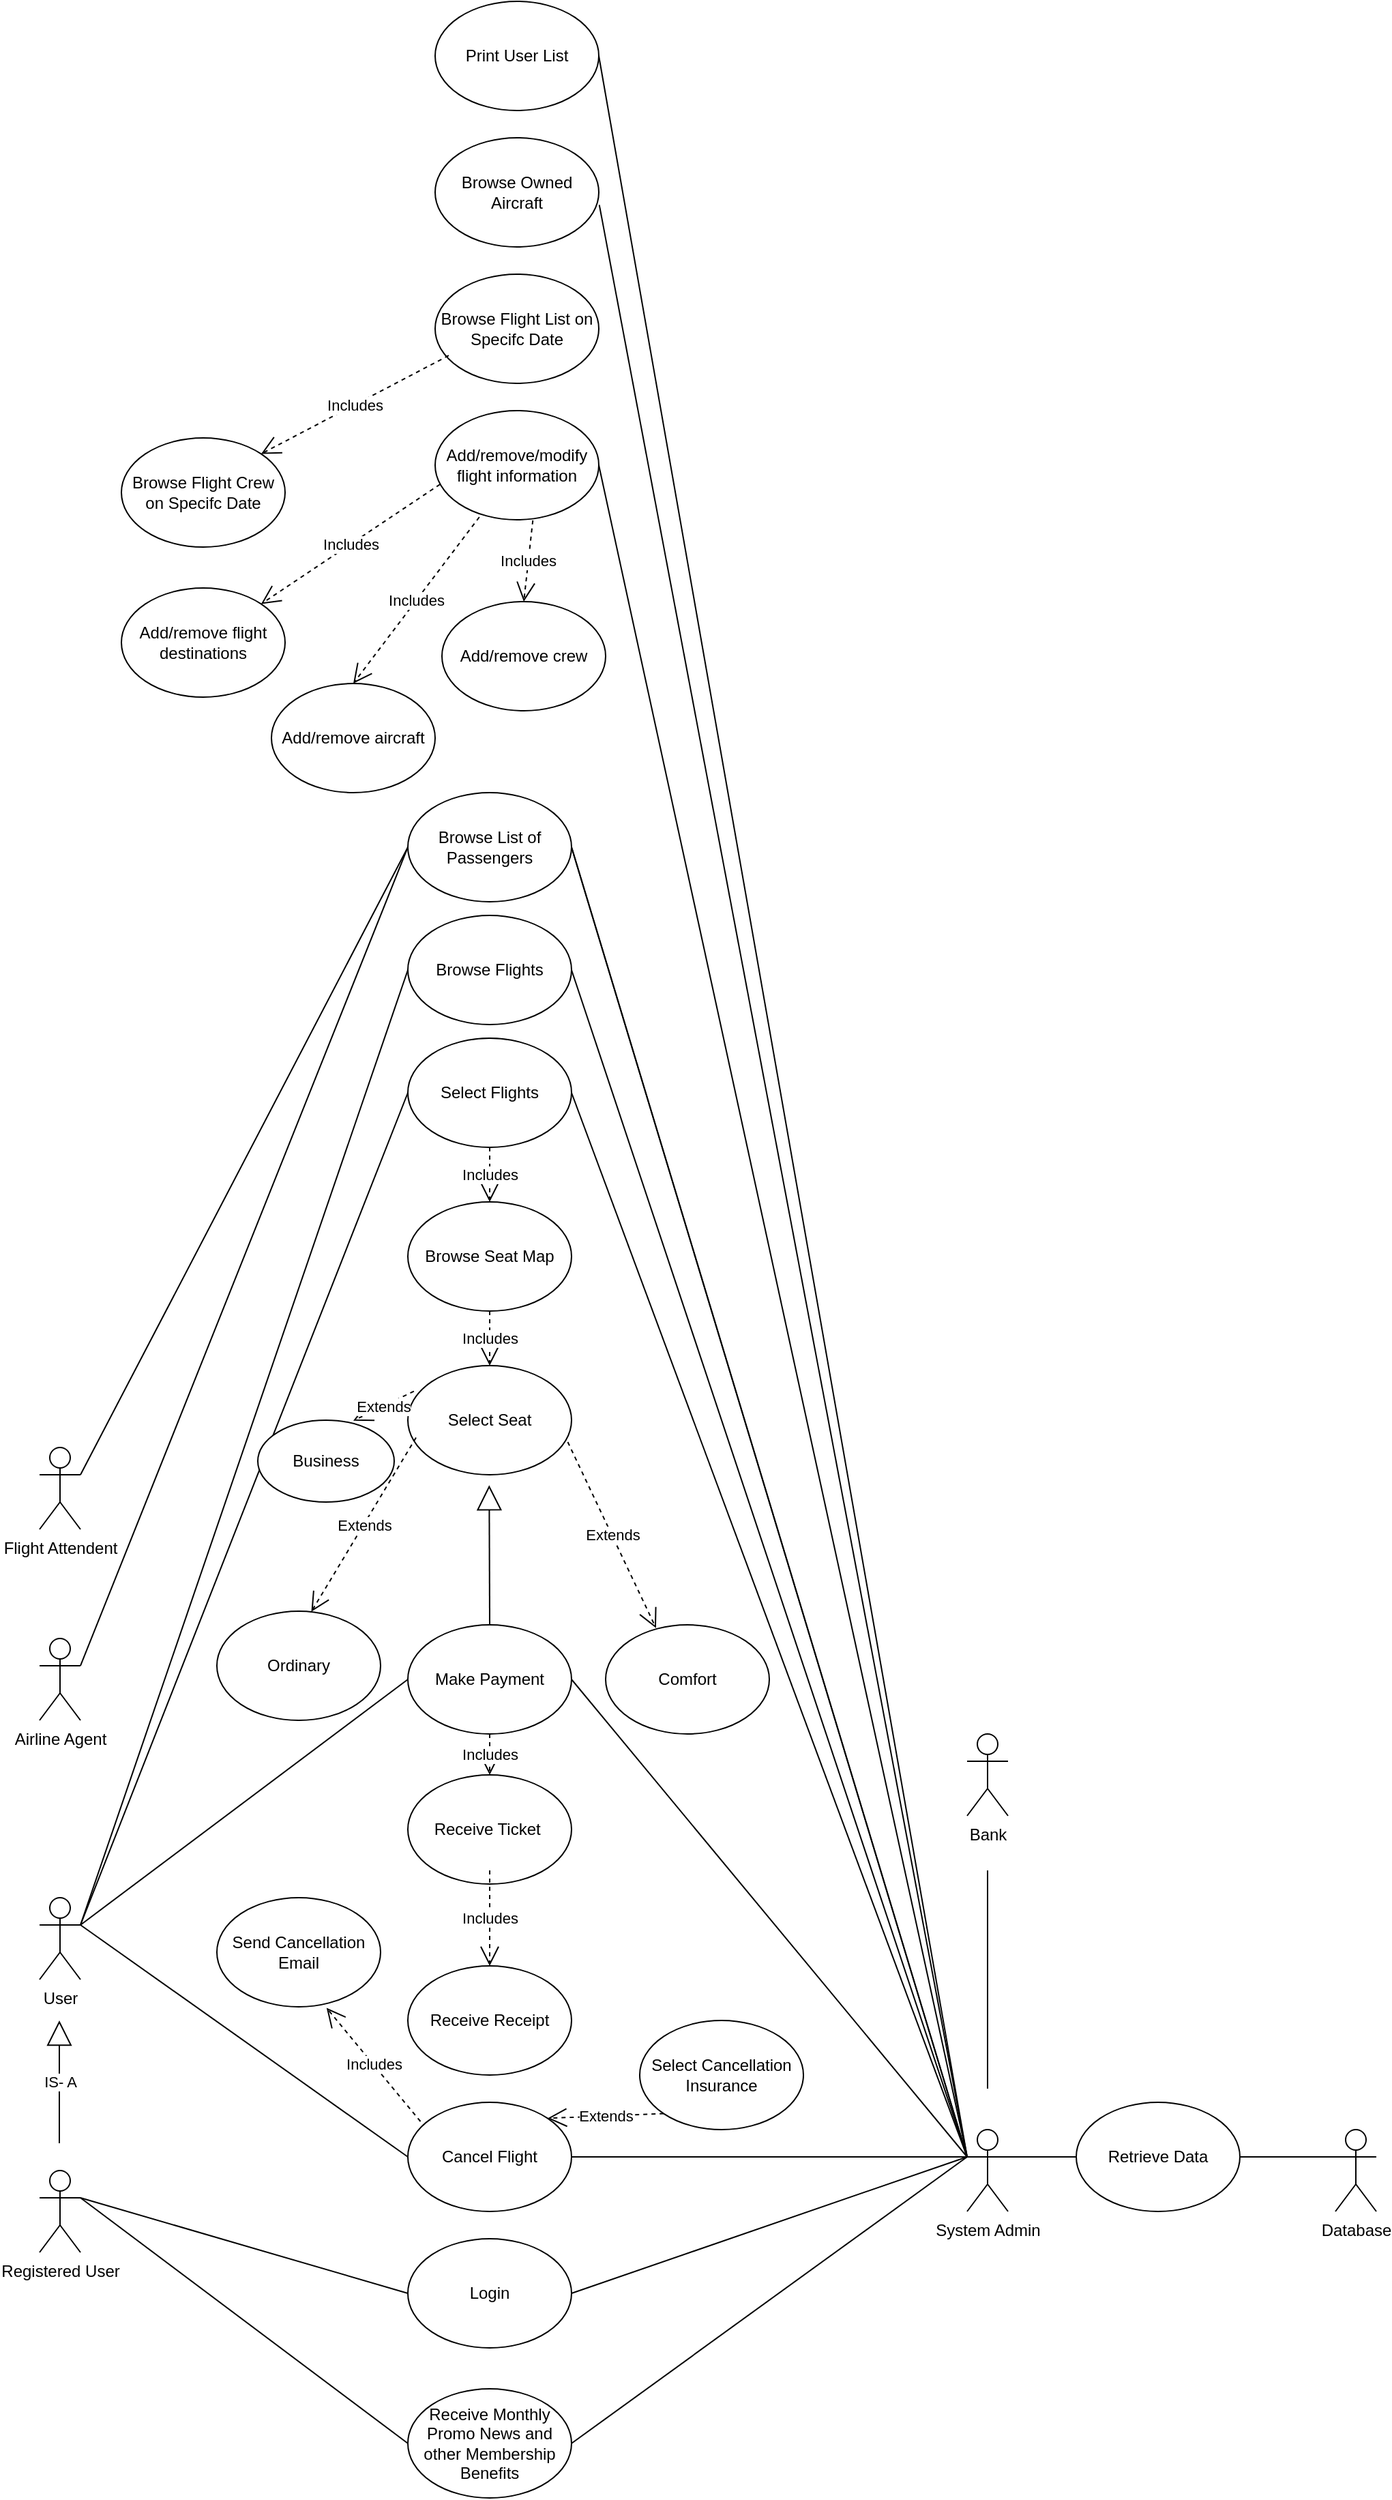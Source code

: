 <mxfile version="22.0.3" type="device">
  <diagram name="Page-1" id="qdFyxSqgyczc50ukwJnV">
    <mxGraphModel dx="1276" dy="2814" grid="1" gridSize="10" guides="1" tooltips="1" connect="1" arrows="1" fold="1" page="1" pageScale="1" pageWidth="850" pageHeight="1100" math="0" shadow="0">
      <root>
        <mxCell id="0" />
        <mxCell id="1" parent="0" />
        <mxCell id="k9qatuvnpu8ZYcSoqn7l-1" value="Registered User" style="shape=umlActor;verticalLabelPosition=bottom;verticalAlign=top;html=1;outlineConnect=0;" parent="1" vertex="1">
          <mxGeometry x="70" y="440" width="30" height="60" as="geometry" />
        </mxCell>
        <mxCell id="k9qatuvnpu8ZYcSoqn7l-3" value="User" style="shape=umlActor;verticalLabelPosition=bottom;verticalAlign=top;html=1;outlineConnect=0;" parent="1" vertex="1">
          <mxGeometry x="70" y="240" width="30" height="60" as="geometry" />
        </mxCell>
        <mxCell id="k9qatuvnpu8ZYcSoqn7l-4" value="IS- A" style="endArrow=block;endSize=16;endFill=0;html=1;rounded=0;" parent="1" edge="1">
          <mxGeometry width="160" relative="1" as="geometry">
            <mxPoint x="84.5" y="420" as="sourcePoint" />
            <mxPoint x="84.5" y="330" as="targetPoint" />
          </mxGeometry>
        </mxCell>
        <mxCell id="k9qatuvnpu8ZYcSoqn7l-5" value="Receive Monthly Promo News and other Membership Benefits" style="ellipse;whiteSpace=wrap;html=1;" parent="1" vertex="1">
          <mxGeometry x="340" y="600" width="120" height="80" as="geometry" />
        </mxCell>
        <mxCell id="k9qatuvnpu8ZYcSoqn7l-8" value="" style="endArrow=none;html=1;rounded=0;exitX=1;exitY=0.333;exitDx=0;exitDy=0;exitPerimeter=0;entryX=0;entryY=0.5;entryDx=0;entryDy=0;" parent="1" source="k9qatuvnpu8ZYcSoqn7l-1" target="k9qatuvnpu8ZYcSoqn7l-5" edge="1">
          <mxGeometry width="50" height="50" relative="1" as="geometry">
            <mxPoint x="520" y="650" as="sourcePoint" />
            <mxPoint x="570" y="600" as="targetPoint" />
          </mxGeometry>
        </mxCell>
        <mxCell id="k9qatuvnpu8ZYcSoqn7l-10" value="System Admin" style="shape=umlActor;verticalLabelPosition=bottom;verticalAlign=top;html=1;outlineConnect=0;" parent="1" vertex="1">
          <mxGeometry x="750" y="410" width="30" height="60" as="geometry" />
        </mxCell>
        <mxCell id="k9qatuvnpu8ZYcSoqn7l-11" value="" style="endArrow=none;html=1;rounded=0;exitX=1;exitY=0.5;exitDx=0;exitDy=0;entryX=0;entryY=0.333;entryDx=0;entryDy=0;entryPerimeter=0;" parent="1" source="k9qatuvnpu8ZYcSoqn7l-5" target="k9qatuvnpu8ZYcSoqn7l-10" edge="1">
          <mxGeometry width="50" height="50" relative="1" as="geometry">
            <mxPoint x="520" y="650" as="sourcePoint" />
            <mxPoint x="570" y="600" as="targetPoint" />
          </mxGeometry>
        </mxCell>
        <mxCell id="k9qatuvnpu8ZYcSoqn7l-15" value="Login" style="ellipse;whiteSpace=wrap;html=1;" parent="1" vertex="1">
          <mxGeometry x="340" y="490" width="120" height="80" as="geometry" />
        </mxCell>
        <mxCell id="k9qatuvnpu8ZYcSoqn7l-16" value="" style="endArrow=none;html=1;rounded=0;exitX=1;exitY=0.333;exitDx=0;exitDy=0;exitPerimeter=0;entryX=0;entryY=0.5;entryDx=0;entryDy=0;" parent="1" source="k9qatuvnpu8ZYcSoqn7l-1" target="k9qatuvnpu8ZYcSoqn7l-15" edge="1">
          <mxGeometry width="50" height="50" relative="1" as="geometry">
            <mxPoint x="520" y="650" as="sourcePoint" />
            <mxPoint x="570" y="600" as="targetPoint" />
          </mxGeometry>
        </mxCell>
        <mxCell id="k9qatuvnpu8ZYcSoqn7l-17" value="" style="endArrow=none;html=1;rounded=0;exitX=1;exitY=0.5;exitDx=0;exitDy=0;entryX=0;entryY=0.333;entryDx=0;entryDy=0;entryPerimeter=0;" parent="1" source="k9qatuvnpu8ZYcSoqn7l-15" target="k9qatuvnpu8ZYcSoqn7l-10" edge="1">
          <mxGeometry width="50" height="50" relative="1" as="geometry">
            <mxPoint x="520" y="650" as="sourcePoint" />
            <mxPoint x="570" y="600" as="targetPoint" />
          </mxGeometry>
        </mxCell>
        <mxCell id="k9qatuvnpu8ZYcSoqn7l-18" value="" style="endArrow=none;html=1;rounded=0;exitX=1;exitY=0.333;exitDx=0;exitDy=0;exitPerimeter=0;" parent="1" source="k9qatuvnpu8ZYcSoqn7l-10" target="k9qatuvnpu8ZYcSoqn7l-19" edge="1">
          <mxGeometry width="50" height="50" relative="1" as="geometry">
            <mxPoint x="650" y="620" as="sourcePoint" />
            <mxPoint x="850" y="430" as="targetPoint" />
          </mxGeometry>
        </mxCell>
        <mxCell id="k9qatuvnpu8ZYcSoqn7l-19" value="Retrieve Data" style="ellipse;whiteSpace=wrap;html=1;" parent="1" vertex="1">
          <mxGeometry x="830" y="390" width="120" height="80" as="geometry" />
        </mxCell>
        <mxCell id="k9qatuvnpu8ZYcSoqn7l-20" value="Database" style="shape=umlActor;verticalLabelPosition=bottom;verticalAlign=top;html=1;outlineConnect=0;" parent="1" vertex="1">
          <mxGeometry x="1020" y="410" width="30" height="60" as="geometry" />
        </mxCell>
        <mxCell id="k9qatuvnpu8ZYcSoqn7l-21" value="" style="endArrow=none;html=1;rounded=0;entryX=0;entryY=0.333;entryDx=0;entryDy=0;entryPerimeter=0;exitX=1;exitY=0.5;exitDx=0;exitDy=0;" parent="1" source="k9qatuvnpu8ZYcSoqn7l-19" target="k9qatuvnpu8ZYcSoqn7l-20" edge="1">
          <mxGeometry width="50" height="50" relative="1" as="geometry">
            <mxPoint x="650" y="620" as="sourcePoint" />
            <mxPoint x="700" y="570" as="targetPoint" />
          </mxGeometry>
        </mxCell>
        <mxCell id="k9qatuvnpu8ZYcSoqn7l-22" value="Select Flights" style="ellipse;whiteSpace=wrap;html=1;" parent="1" vertex="1">
          <mxGeometry x="340" y="-390" width="120" height="80" as="geometry" />
        </mxCell>
        <mxCell id="k9qatuvnpu8ZYcSoqn7l-24" value="Select Seat" style="ellipse;whiteSpace=wrap;html=1;" parent="1" vertex="1">
          <mxGeometry x="340" y="-150" width="120" height="80" as="geometry" />
        </mxCell>
        <mxCell id="k9qatuvnpu8ZYcSoqn7l-25" value="Make Payment" style="ellipse;whiteSpace=wrap;html=1;" parent="1" vertex="1">
          <mxGeometry x="340" y="40" width="120" height="80" as="geometry" />
        </mxCell>
        <mxCell id="k9qatuvnpu8ZYcSoqn7l-26" value="Cancel Flight" style="ellipse;whiteSpace=wrap;html=1;" parent="1" vertex="1">
          <mxGeometry x="340" y="390" width="120" height="80" as="geometry" />
        </mxCell>
        <mxCell id="k9qatuvnpu8ZYcSoqn7l-28" value="Send Cancellation Email" style="ellipse;whiteSpace=wrap;html=1;" parent="1" vertex="1">
          <mxGeometry x="200" y="240" width="120" height="80" as="geometry" />
        </mxCell>
        <mxCell id="k9qatuvnpu8ZYcSoqn7l-32" value="Browse Seat Map" style="ellipse;whiteSpace=wrap;html=1;" parent="1" vertex="1">
          <mxGeometry x="340" y="-270" width="120" height="80" as="geometry" />
        </mxCell>
        <mxCell id="k9qatuvnpu8ZYcSoqn7l-33" value="Browse Flights" style="ellipse;whiteSpace=wrap;html=1;" parent="1" vertex="1">
          <mxGeometry x="340" y="-480" width="120" height="80" as="geometry" />
        </mxCell>
        <mxCell id="k9qatuvnpu8ZYcSoqn7l-37" value="Add/remove crew" style="ellipse;whiteSpace=wrap;html=1;" parent="1" vertex="1">
          <mxGeometry x="365" y="-710" width="120" height="80" as="geometry" />
        </mxCell>
        <mxCell id="k9qatuvnpu8ZYcSoqn7l-38" value="Add/remove aircraft" style="ellipse;whiteSpace=wrap;html=1;" parent="1" vertex="1">
          <mxGeometry x="240" y="-650" width="120" height="80" as="geometry" />
        </mxCell>
        <mxCell id="k9qatuvnpu8ZYcSoqn7l-39" value="Add/remove flight destinations" style="ellipse;whiteSpace=wrap;html=1;" parent="1" vertex="1">
          <mxGeometry x="130" y="-720" width="120" height="80" as="geometry" />
        </mxCell>
        <mxCell id="k9qatuvnpu8ZYcSoqn7l-40" value="Add/remove/modify flight information" style="ellipse;whiteSpace=wrap;html=1;" parent="1" vertex="1">
          <mxGeometry x="360" y="-850" width="120" height="80" as="geometry" />
        </mxCell>
        <mxCell id="k9qatuvnpu8ZYcSoqn7l-41" value="Print User List" style="ellipse;whiteSpace=wrap;html=1;" parent="1" vertex="1">
          <mxGeometry x="360" y="-1150" width="120" height="80" as="geometry" />
        </mxCell>
        <mxCell id="k9qatuvnpu8ZYcSoqn7l-42" value="Browse List of Passengers" style="ellipse;whiteSpace=wrap;html=1;" parent="1" vertex="1">
          <mxGeometry x="340" y="-570" width="120" height="80" as="geometry" />
        </mxCell>
        <mxCell id="k9qatuvnpu8ZYcSoqn7l-43" value="" style="endArrow=none;html=1;rounded=0;entryX=1;entryY=0.333;entryDx=0;entryDy=0;entryPerimeter=0;exitX=0;exitY=0.5;exitDx=0;exitDy=0;" parent="1" source="k9qatuvnpu8ZYcSoqn7l-26" target="k9qatuvnpu8ZYcSoqn7l-3" edge="1">
          <mxGeometry width="50" height="50" relative="1" as="geometry">
            <mxPoint x="180" y="430" as="sourcePoint" />
            <mxPoint x="140" y="300" as="targetPoint" />
          </mxGeometry>
        </mxCell>
        <mxCell id="k9qatuvnpu8ZYcSoqn7l-44" value="" style="endArrow=none;html=1;rounded=0;exitX=1;exitY=0.5;exitDx=0;exitDy=0;entryX=0;entryY=0.333;entryDx=0;entryDy=0;entryPerimeter=0;" parent="1" source="k9qatuvnpu8ZYcSoqn7l-26" target="k9qatuvnpu8ZYcSoqn7l-10" edge="1">
          <mxGeometry width="50" height="50" relative="1" as="geometry">
            <mxPoint x="600" y="550" as="sourcePoint" />
            <mxPoint x="650" y="500" as="targetPoint" />
          </mxGeometry>
        </mxCell>
        <mxCell id="k9qatuvnpu8ZYcSoqn7l-45" value="Select Cancellation Insurance" style="ellipse;whiteSpace=wrap;html=1;" parent="1" vertex="1">
          <mxGeometry x="510" y="330" width="120" height="80" as="geometry" />
        </mxCell>
        <mxCell id="k9qatuvnpu8ZYcSoqn7l-46" value="Extends" style="endArrow=open;endSize=12;dashed=1;html=1;rounded=0;exitX=0;exitY=1;exitDx=0;exitDy=0;entryX=1;entryY=0;entryDx=0;entryDy=0;" parent="1" source="k9qatuvnpu8ZYcSoqn7l-45" target="k9qatuvnpu8ZYcSoqn7l-26" edge="1">
          <mxGeometry width="160" relative="1" as="geometry">
            <mxPoint x="540" y="480" as="sourcePoint" />
            <mxPoint x="700" y="480" as="targetPoint" />
          </mxGeometry>
        </mxCell>
        <mxCell id="k9qatuvnpu8ZYcSoqn7l-47" value="Receive Ticket&amp;nbsp;" style="ellipse;whiteSpace=wrap;html=1;" parent="1" vertex="1">
          <mxGeometry x="340" y="150" width="120" height="80" as="geometry" />
        </mxCell>
        <mxCell id="k9qatuvnpu8ZYcSoqn7l-48" value="Receive Receipt" style="ellipse;whiteSpace=wrap;html=1;" parent="1" vertex="1">
          <mxGeometry x="340" y="290" width="120" height="80" as="geometry" />
        </mxCell>
        <mxCell id="k9qatuvnpu8ZYcSoqn7l-49" value="" style="endArrow=none;html=1;rounded=0;exitX=1;exitY=0.333;exitDx=0;exitDy=0;exitPerimeter=0;entryX=0;entryY=0.5;entryDx=0;entryDy=0;" parent="1" source="k9qatuvnpu8ZYcSoqn7l-3" target="k9qatuvnpu8ZYcSoqn7l-33" edge="1">
          <mxGeometry width="50" height="50" relative="1" as="geometry">
            <mxPoint x="600" y="170" as="sourcePoint" />
            <mxPoint x="650" y="120" as="targetPoint" />
          </mxGeometry>
        </mxCell>
        <mxCell id="k9qatuvnpu8ZYcSoqn7l-50" value="" style="endArrow=none;html=1;rounded=0;exitX=1;exitY=0.333;exitDx=0;exitDy=0;exitPerimeter=0;entryX=0;entryY=0.5;entryDx=0;entryDy=0;" parent="1" source="k9qatuvnpu8ZYcSoqn7l-3" target="k9qatuvnpu8ZYcSoqn7l-22" edge="1">
          <mxGeometry width="50" height="50" relative="1" as="geometry">
            <mxPoint x="600" y="270" as="sourcePoint" />
            <mxPoint x="650" y="220" as="targetPoint" />
          </mxGeometry>
        </mxCell>
        <mxCell id="k9qatuvnpu8ZYcSoqn7l-51" value="Includes" style="endArrow=open;endSize=12;dashed=1;html=1;rounded=0;exitX=0.5;exitY=1;exitDx=0;exitDy=0;entryX=0.5;entryY=0;entryDx=0;entryDy=0;" parent="1" source="k9qatuvnpu8ZYcSoqn7l-22" target="k9qatuvnpu8ZYcSoqn7l-32" edge="1">
          <mxGeometry width="160" relative="1" as="geometry">
            <mxPoint x="540" y="-160" as="sourcePoint" />
            <mxPoint x="700" y="-160" as="targetPoint" />
          </mxGeometry>
        </mxCell>
        <mxCell id="k9qatuvnpu8ZYcSoqn7l-52" value="Includes" style="endArrow=open;endSize=12;dashed=1;html=1;rounded=0;exitX=0.5;exitY=1;exitDx=0;exitDy=0;entryX=0.5;entryY=0;entryDx=0;entryDy=0;" parent="1" source="k9qatuvnpu8ZYcSoqn7l-32" target="k9qatuvnpu8ZYcSoqn7l-24" edge="1">
          <mxGeometry width="160" relative="1" as="geometry">
            <mxPoint x="540" y="-160" as="sourcePoint" />
            <mxPoint x="700" y="-160" as="targetPoint" />
          </mxGeometry>
        </mxCell>
        <mxCell id="k9qatuvnpu8ZYcSoqn7l-53" value="" style="endArrow=block;endSize=16;endFill=0;html=1;rounded=0;exitX=0.5;exitY=0;exitDx=0;exitDy=0;entryX=0.497;entryY=1.095;entryDx=0;entryDy=0;entryPerimeter=0;" parent="1" source="k9qatuvnpu8ZYcSoqn7l-25" target="k9qatuvnpu8ZYcSoqn7l-24" edge="1">
          <mxGeometry width="160" relative="1" as="geometry">
            <mxPoint x="540" y="-60" as="sourcePoint" />
            <mxPoint x="700" y="-60" as="targetPoint" />
          </mxGeometry>
        </mxCell>
        <mxCell id="k9qatuvnpu8ZYcSoqn7l-55" value="Includes" style="endArrow=open;endSize=12;dashed=1;html=1;rounded=0;exitX=0.5;exitY=1;exitDx=0;exitDy=0;entryX=0.5;entryY=0;entryDx=0;entryDy=0;" parent="1" source="k9qatuvnpu8ZYcSoqn7l-25" target="k9qatuvnpu8ZYcSoqn7l-47" edge="1">
          <mxGeometry width="160" relative="1" as="geometry">
            <mxPoint x="290" y="140" as="sourcePoint" />
            <mxPoint x="290" y="200" as="targetPoint" />
          </mxGeometry>
        </mxCell>
        <mxCell id="k9qatuvnpu8ZYcSoqn7l-56" value="Includes" style="endArrow=open;endSize=12;dashed=1;html=1;rounded=0;entryX=0.5;entryY=0;entryDx=0;entryDy=0;" parent="1" target="k9qatuvnpu8ZYcSoqn7l-48" edge="1">
          <mxGeometry width="160" relative="1" as="geometry">
            <mxPoint x="400" y="220" as="sourcePoint" />
            <mxPoint x="410" y="150" as="targetPoint" />
          </mxGeometry>
        </mxCell>
        <mxCell id="k9qatuvnpu8ZYcSoqn7l-57" value="" style="endArrow=none;html=1;rounded=0;exitX=1;exitY=0.333;exitDx=0;exitDy=0;exitPerimeter=0;entryX=0;entryY=0.5;entryDx=0;entryDy=0;" parent="1" source="k9qatuvnpu8ZYcSoqn7l-3" target="k9qatuvnpu8ZYcSoqn7l-25" edge="1">
          <mxGeometry width="50" height="50" relative="1" as="geometry">
            <mxPoint x="600" y="170" as="sourcePoint" />
            <mxPoint x="650" y="120" as="targetPoint" />
          </mxGeometry>
        </mxCell>
        <mxCell id="k9qatuvnpu8ZYcSoqn7l-58" value="Includes" style="endArrow=open;endSize=12;dashed=1;html=1;rounded=0;exitX=0.077;exitY=0.175;exitDx=0;exitDy=0;entryX=0.67;entryY=1.01;entryDx=0;entryDy=0;entryPerimeter=0;exitPerimeter=0;" parent="1" source="k9qatuvnpu8ZYcSoqn7l-26" target="k9qatuvnpu8ZYcSoqn7l-28" edge="1">
          <mxGeometry width="160" relative="1" as="geometry">
            <mxPoint x="410" y="110" as="sourcePoint" />
            <mxPoint x="410" y="170" as="targetPoint" />
          </mxGeometry>
        </mxCell>
        <mxCell id="k9qatuvnpu8ZYcSoqn7l-60" value="" style="endArrow=none;html=1;rounded=0;exitX=1;exitY=0.5;exitDx=0;exitDy=0;" parent="1" source="k9qatuvnpu8ZYcSoqn7l-25" edge="1">
          <mxGeometry width="50" height="50" relative="1" as="geometry">
            <mxPoint x="600" y="270" as="sourcePoint" />
            <mxPoint x="750" y="430" as="targetPoint" />
          </mxGeometry>
        </mxCell>
        <mxCell id="k9qatuvnpu8ZYcSoqn7l-62" value="Bank" style="shape=umlActor;verticalLabelPosition=bottom;verticalAlign=top;html=1;outlineConnect=0;" parent="1" vertex="1">
          <mxGeometry x="750" y="120" width="30" height="60" as="geometry" />
        </mxCell>
        <mxCell id="k9qatuvnpu8ZYcSoqn7l-63" value="" style="endArrow=none;html=1;rounded=0;" parent="1" edge="1">
          <mxGeometry width="50" height="50" relative="1" as="geometry">
            <mxPoint x="765" y="380" as="sourcePoint" />
            <mxPoint x="765" y="220" as="targetPoint" />
          </mxGeometry>
        </mxCell>
        <mxCell id="k9qatuvnpu8ZYcSoqn7l-64" value="" style="endArrow=none;html=1;rounded=0;exitX=1;exitY=0.5;exitDx=0;exitDy=0;entryX=0;entryY=0.333;entryDx=0;entryDy=0;entryPerimeter=0;" parent="1" source="k9qatuvnpu8ZYcSoqn7l-22" target="k9qatuvnpu8ZYcSoqn7l-10" edge="1">
          <mxGeometry width="50" height="50" relative="1" as="geometry">
            <mxPoint x="600" y="-130" as="sourcePoint" />
            <mxPoint x="650" y="-180" as="targetPoint" />
          </mxGeometry>
        </mxCell>
        <mxCell id="k9qatuvnpu8ZYcSoqn7l-65" value="" style="endArrow=none;html=1;rounded=0;entryX=0;entryY=0.333;entryDx=0;entryDy=0;entryPerimeter=0;exitX=1;exitY=0.5;exitDx=0;exitDy=0;" parent="1" source="k9qatuvnpu8ZYcSoqn7l-33" target="k9qatuvnpu8ZYcSoqn7l-10" edge="1">
          <mxGeometry width="50" height="50" relative="1" as="geometry">
            <mxPoint x="600" y="270" as="sourcePoint" />
            <mxPoint x="650" y="220" as="targetPoint" />
          </mxGeometry>
        </mxCell>
        <mxCell id="k9qatuvnpu8ZYcSoqn7l-66" value="Airline Agent" style="shape=umlActor;verticalLabelPosition=bottom;verticalAlign=top;html=1;outlineConnect=0;" parent="1" vertex="1">
          <mxGeometry x="70" y="50" width="30" height="60" as="geometry" />
        </mxCell>
        <mxCell id="k9qatuvnpu8ZYcSoqn7l-67" value="" style="endArrow=none;html=1;rounded=0;exitX=1;exitY=0.333;exitDx=0;exitDy=0;exitPerimeter=0;entryX=0;entryY=0.5;entryDx=0;entryDy=0;" parent="1" source="k9qatuvnpu8ZYcSoqn7l-66" target="k9qatuvnpu8ZYcSoqn7l-42" edge="1">
          <mxGeometry width="50" height="50" relative="1" as="geometry">
            <mxPoint x="600" y="-130" as="sourcePoint" />
            <mxPoint x="650" y="-180" as="targetPoint" />
          </mxGeometry>
        </mxCell>
        <mxCell id="k9qatuvnpu8ZYcSoqn7l-68" value="" style="endArrow=none;html=1;rounded=0;exitX=1;exitY=0.5;exitDx=0;exitDy=0;entryX=0;entryY=0.333;entryDx=0;entryDy=0;entryPerimeter=0;" parent="1" source="k9qatuvnpu8ZYcSoqn7l-42" target="k9qatuvnpu8ZYcSoqn7l-10" edge="1">
          <mxGeometry width="50" height="50" relative="1" as="geometry">
            <mxPoint x="600" y="-230" as="sourcePoint" />
            <mxPoint x="650" y="-280" as="targetPoint" />
          </mxGeometry>
        </mxCell>
        <mxCell id="k9qatuvnpu8ZYcSoqn7l-69" value="Flight Attendent" style="shape=umlActor;verticalLabelPosition=bottom;verticalAlign=top;html=1;outlineConnect=0;" parent="1" vertex="1">
          <mxGeometry x="70" y="-90" width="30" height="60" as="geometry" />
        </mxCell>
        <mxCell id="k9qatuvnpu8ZYcSoqn7l-70" value="" style="endArrow=none;html=1;rounded=0;exitX=1;exitY=0.333;exitDx=0;exitDy=0;exitPerimeter=0;entryX=0;entryY=0.5;entryDx=0;entryDy=0;" parent="1" source="k9qatuvnpu8ZYcSoqn7l-69" target="k9qatuvnpu8ZYcSoqn7l-42" edge="1">
          <mxGeometry width="50" height="50" relative="1" as="geometry">
            <mxPoint x="600" y="-130" as="sourcePoint" />
            <mxPoint x="650" y="-180" as="targetPoint" />
          </mxGeometry>
        </mxCell>
        <mxCell id="k9qatuvnpu8ZYcSoqn7l-71" value="" style="endArrow=none;html=1;rounded=0;exitX=1;exitY=0.5;exitDx=0;exitDy=0;" parent="1" source="k9qatuvnpu8ZYcSoqn7l-42" edge="1">
          <mxGeometry width="50" height="50" relative="1" as="geometry">
            <mxPoint x="600" y="-330" as="sourcePoint" />
            <mxPoint x="750" y="430" as="targetPoint" />
          </mxGeometry>
        </mxCell>
        <mxCell id="k9qatuvnpu8ZYcSoqn7l-72" value="Browse Owned Aircraft" style="ellipse;whiteSpace=wrap;html=1;" parent="1" vertex="1">
          <mxGeometry x="360" y="-1050" width="120" height="80" as="geometry" />
        </mxCell>
        <mxCell id="k9qatuvnpu8ZYcSoqn7l-73" value="" style="endArrow=none;html=1;rounded=0;exitX=1.003;exitY=0.615;exitDx=0;exitDy=0;exitPerimeter=0;" parent="1" source="k9qatuvnpu8ZYcSoqn7l-72" edge="1">
          <mxGeometry width="50" height="50" relative="1" as="geometry">
            <mxPoint x="600" y="-630" as="sourcePoint" />
            <mxPoint x="750" y="430" as="targetPoint" />
          </mxGeometry>
        </mxCell>
        <mxCell id="k9qatuvnpu8ZYcSoqn7l-74" value="Browse Flight List on Specifc Date" style="ellipse;whiteSpace=wrap;html=1;" parent="1" vertex="1">
          <mxGeometry x="360" y="-950" width="120" height="80" as="geometry" />
        </mxCell>
        <mxCell id="k9qatuvnpu8ZYcSoqn7l-75" value="Browse Flight Crew on Specifc Date" style="ellipse;whiteSpace=wrap;html=1;" parent="1" vertex="1">
          <mxGeometry x="130" y="-830" width="120" height="80" as="geometry" />
        </mxCell>
        <mxCell id="k9qatuvnpu8ZYcSoqn7l-76" value="Includes" style="endArrow=open;endSize=12;dashed=1;html=1;rounded=0;exitX=0.083;exitY=0.745;exitDx=0;exitDy=0;entryX=1;entryY=0;entryDx=0;entryDy=0;exitPerimeter=0;" parent="1" source="k9qatuvnpu8ZYcSoqn7l-74" target="k9qatuvnpu8ZYcSoqn7l-75" edge="1">
          <mxGeometry width="160" relative="1" as="geometry">
            <mxPoint x="340" y="-810" as="sourcePoint" />
            <mxPoint x="340" y="-750" as="targetPoint" />
          </mxGeometry>
        </mxCell>
        <mxCell id="k9qatuvnpu8ZYcSoqn7l-77" value="" style="endArrow=none;html=1;rounded=0;exitX=1;exitY=0.5;exitDx=0;exitDy=0;" parent="1" source="k9qatuvnpu8ZYcSoqn7l-41" edge="1">
          <mxGeometry width="50" height="50" relative="1" as="geometry">
            <mxPoint x="600" y="-830" as="sourcePoint" />
            <mxPoint x="750" y="430" as="targetPoint" />
          </mxGeometry>
        </mxCell>
        <mxCell id="k9qatuvnpu8ZYcSoqn7l-78" value="" style="endArrow=none;html=1;rounded=0;exitX=1;exitY=0.5;exitDx=0;exitDy=0;" parent="1" source="k9qatuvnpu8ZYcSoqn7l-40" edge="1">
          <mxGeometry width="50" height="50" relative="1" as="geometry">
            <mxPoint x="600" y="-830" as="sourcePoint" />
            <mxPoint x="750" y="430" as="targetPoint" />
          </mxGeometry>
        </mxCell>
        <mxCell id="k9qatuvnpu8ZYcSoqn7l-79" value="Includes" style="endArrow=open;endSize=12;dashed=1;html=1;rounded=0;exitX=0.03;exitY=0.675;exitDx=0;exitDy=0;entryX=1;entryY=0;entryDx=0;entryDy=0;exitPerimeter=0;" parent="1" source="k9qatuvnpu8ZYcSoqn7l-40" target="k9qatuvnpu8ZYcSoqn7l-39" edge="1">
          <mxGeometry width="160" relative="1" as="geometry">
            <mxPoint x="378" y="-780" as="sourcePoint" />
            <mxPoint x="240" y="-708" as="targetPoint" />
          </mxGeometry>
        </mxCell>
        <mxCell id="k9qatuvnpu8ZYcSoqn7l-80" value="Includes" style="endArrow=open;endSize=12;dashed=1;html=1;rounded=0;exitX=0.27;exitY=0.975;exitDx=0;exitDy=0;entryX=0.5;entryY=0;entryDx=0;entryDy=0;exitPerimeter=0;" parent="1" source="k9qatuvnpu8ZYcSoqn7l-40" target="k9qatuvnpu8ZYcSoqn7l-38" edge="1">
          <mxGeometry width="160" relative="1" as="geometry">
            <mxPoint x="374" y="-786" as="sourcePoint" />
            <mxPoint x="242" y="-698" as="targetPoint" />
          </mxGeometry>
        </mxCell>
        <mxCell id="k9qatuvnpu8ZYcSoqn7l-81" value="Includes" style="endArrow=open;endSize=12;dashed=1;html=1;rounded=0;exitX=0.597;exitY=1.005;exitDx=0;exitDy=0;entryX=0.5;entryY=0;entryDx=0;entryDy=0;exitPerimeter=0;" parent="1" source="k9qatuvnpu8ZYcSoqn7l-40" target="k9qatuvnpu8ZYcSoqn7l-37" edge="1">
          <mxGeometry width="160" relative="1" as="geometry">
            <mxPoint x="402" y="-762" as="sourcePoint" />
            <mxPoint x="310" y="-640" as="targetPoint" />
          </mxGeometry>
        </mxCell>
        <mxCell id="k9qatuvnpu8ZYcSoqn7l-82" value="Ordinary" style="ellipse;whiteSpace=wrap;html=1;" parent="1" vertex="1">
          <mxGeometry x="200" y="30" width="120" height="80" as="geometry" />
        </mxCell>
        <mxCell id="k9qatuvnpu8ZYcSoqn7l-83" value="Extends" style="endArrow=open;endSize=12;dashed=1;html=1;rounded=0;exitX=0.05;exitY=0.66;exitDx=0;exitDy=0;entryX=0.577;entryY=0.005;entryDx=0;entryDy=0;exitPerimeter=0;entryPerimeter=0;" parent="1" source="k9qatuvnpu8ZYcSoqn7l-24" target="k9qatuvnpu8ZYcSoqn7l-82" edge="1">
          <mxGeometry width="160" relative="1" as="geometry">
            <mxPoint x="320" y="-34" as="sourcePoint" />
            <mxPoint x="234" y="-30" as="targetPoint" />
          </mxGeometry>
        </mxCell>
        <mxCell id="k9qatuvnpu8ZYcSoqn7l-84" value="Comfort" style="ellipse;whiteSpace=wrap;html=1;" parent="1" vertex="1">
          <mxGeometry x="485" y="40" width="120" height="80" as="geometry" />
        </mxCell>
        <mxCell id="k9qatuvnpu8ZYcSoqn7l-85" value="Extends" style="endArrow=open;endSize=12;dashed=1;html=1;rounded=0;exitX=0.977;exitY=0.7;exitDx=0;exitDy=0;entryX=0.308;entryY=0.03;entryDx=0;entryDy=0;exitPerimeter=0;entryPerimeter=0;" parent="1" source="k9qatuvnpu8ZYcSoqn7l-24" target="k9qatuvnpu8ZYcSoqn7l-84" edge="1">
          <mxGeometry width="160" relative="1" as="geometry">
            <mxPoint x="356" y="-37" as="sourcePoint" />
            <mxPoint x="279" as="targetPoint" />
          </mxGeometry>
        </mxCell>
        <mxCell id="k9qatuvnpu8ZYcSoqn7l-86" value="Business" style="ellipse;whiteSpace=wrap;html=1;" parent="1" vertex="1">
          <mxGeometry x="230" y="-110" width="100" height="60" as="geometry" />
        </mxCell>
        <mxCell id="k9qatuvnpu8ZYcSoqn7l-87" value="Extends" style="endArrow=open;endSize=12;dashed=1;html=1;rounded=0;exitX=0.037;exitY=0.235;exitDx=0;exitDy=0;entryX=0.7;entryY=0.007;entryDx=0;entryDy=0;exitPerimeter=0;entryPerimeter=0;" parent="1" source="k9qatuvnpu8ZYcSoqn7l-24" target="k9qatuvnpu8ZYcSoqn7l-86" edge="1">
          <mxGeometry width="160" relative="1" as="geometry">
            <mxPoint x="356" y="-87" as="sourcePoint" />
            <mxPoint x="279" y="40" as="targetPoint" />
          </mxGeometry>
        </mxCell>
      </root>
    </mxGraphModel>
  </diagram>
</mxfile>
